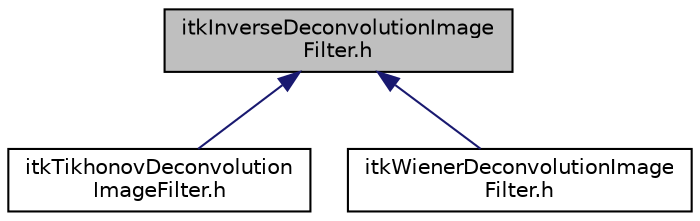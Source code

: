 digraph "itkInverseDeconvolutionImageFilter.h"
{
 // LATEX_PDF_SIZE
  edge [fontname="Helvetica",fontsize="10",labelfontname="Helvetica",labelfontsize="10"];
  node [fontname="Helvetica",fontsize="10",shape=record];
  Node1 [label="itkInverseDeconvolutionImage\lFilter.h",height=0.2,width=0.4,color="black", fillcolor="grey75", style="filled", fontcolor="black",tooltip=" "];
  Node1 -> Node2 [dir="back",color="midnightblue",fontsize="10",style="solid",fontname="Helvetica"];
  Node2 [label="itkTikhonovDeconvolution\lImageFilter.h",height=0.2,width=0.4,color="black", fillcolor="white", style="filled",URL="$itkTikhonovDeconvolutionImageFilter_8h.html",tooltip=" "];
  Node1 -> Node3 [dir="back",color="midnightblue",fontsize="10",style="solid",fontname="Helvetica"];
  Node3 [label="itkWienerDeconvolutionImage\lFilter.h",height=0.2,width=0.4,color="black", fillcolor="white", style="filled",URL="$itkWienerDeconvolutionImageFilter_8h.html",tooltip=" "];
}
